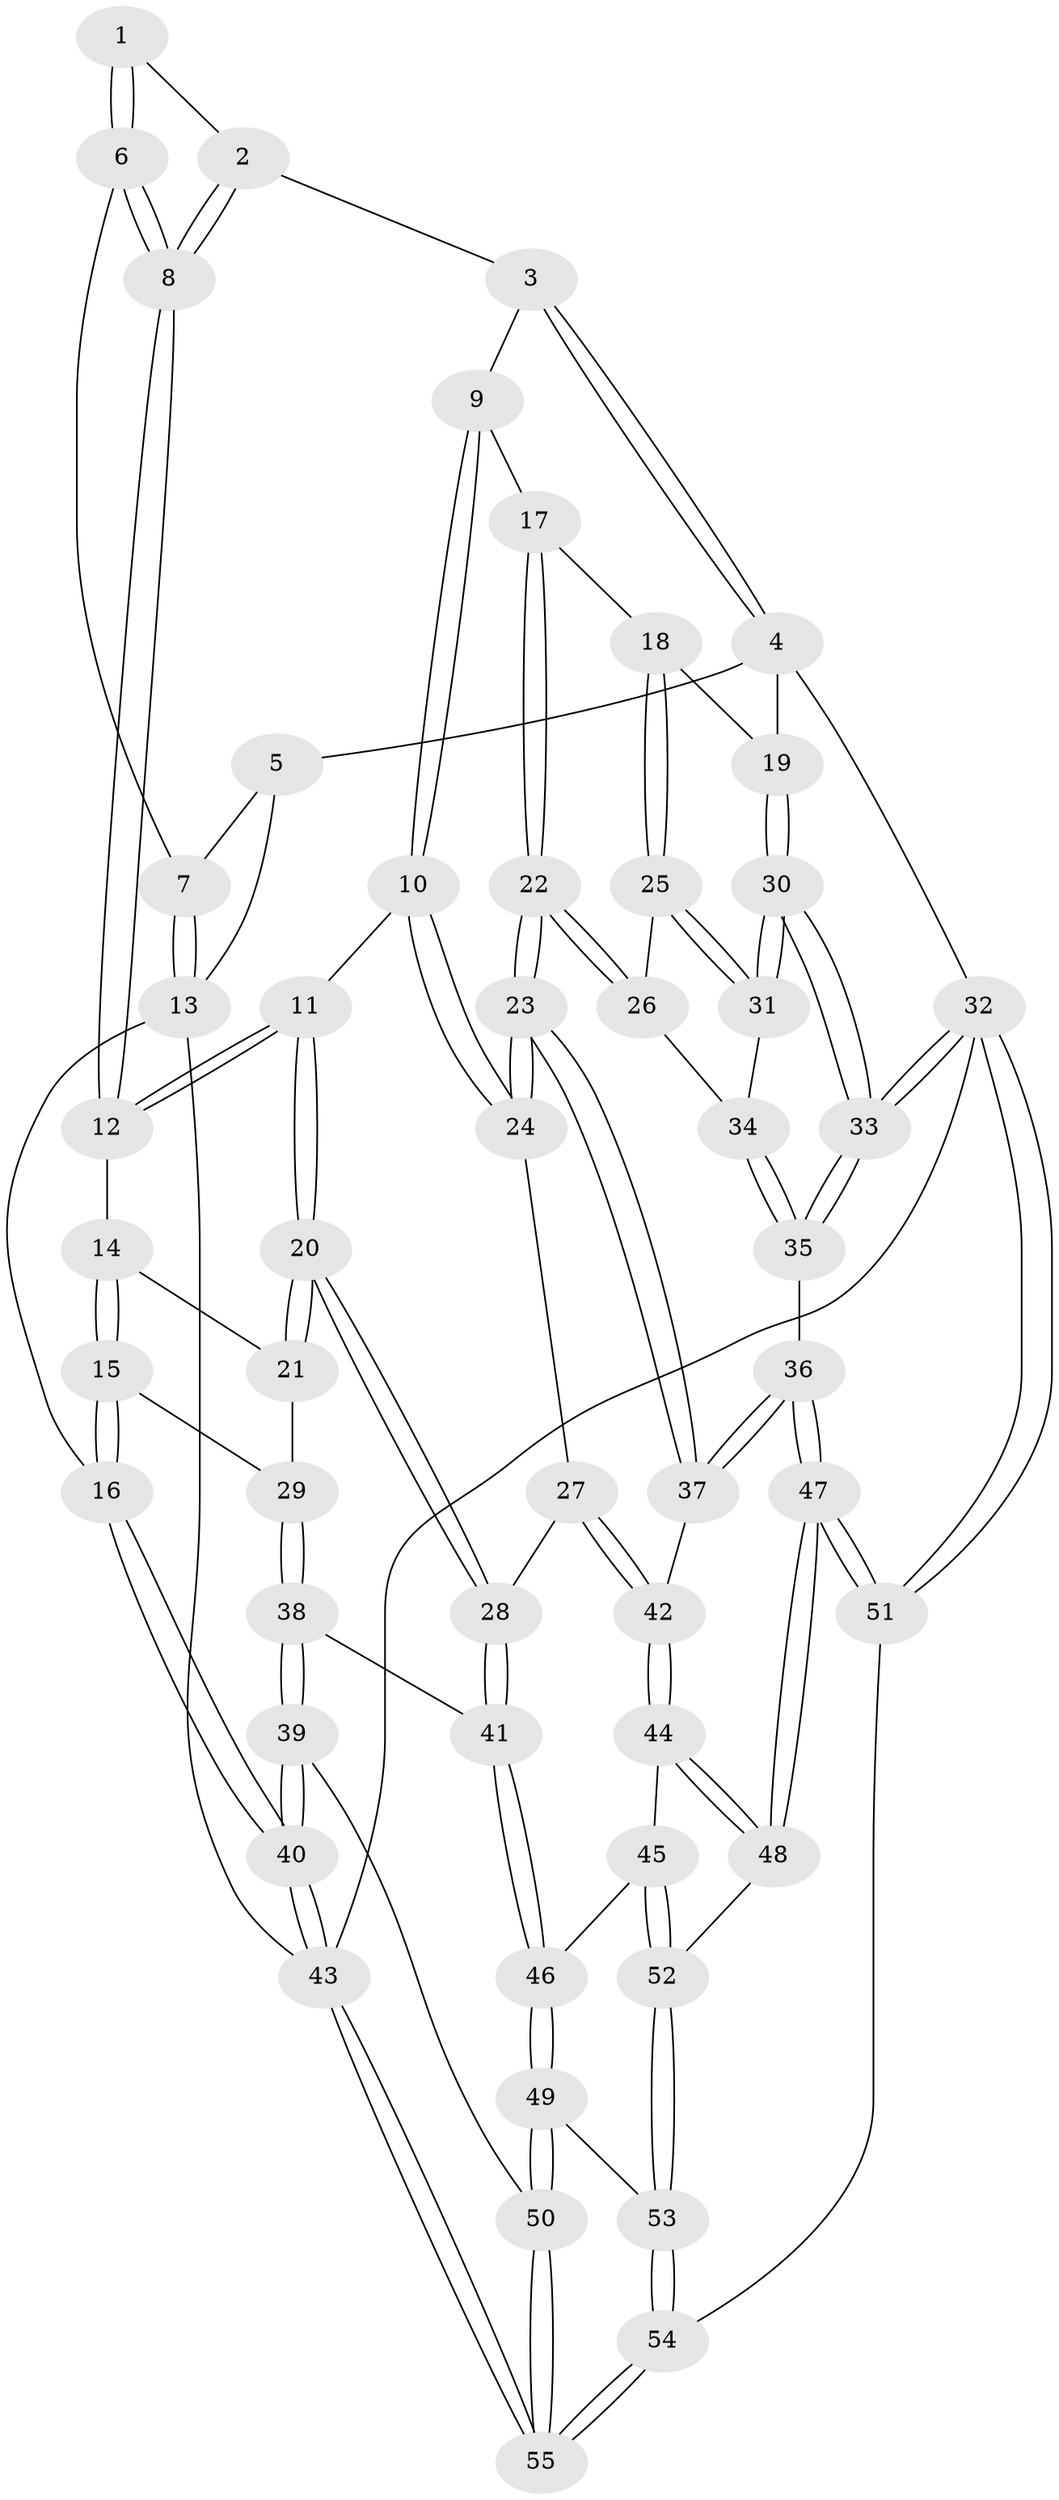 // Generated by graph-tools (version 1.1) at 2025/11/02/27/25 16:11:56]
// undirected, 55 vertices, 134 edges
graph export_dot {
graph [start="1"]
  node [color=gray90,style=filled];
  1 [pos="+0.13844097008064057+0"];
  2 [pos="+0.5014154808349219+0"];
  3 [pos="+0.5587531174709924+0"];
  4 [pos="+1+0"];
  5 [pos="+0.1333548228941249+0"];
  6 [pos="+0.16535930602534796+0.1849726580437468"];
  7 [pos="+0.03330703183694156+0.19291222250637727"];
  8 [pos="+0.25306398572962496+0.23617112382408034"];
  9 [pos="+0.5646821502386371+0.223728114764741"];
  10 [pos="+0.5245099966453773+0.362315231817734"];
  11 [pos="+0.43365314876522976+0.38717183051780185"];
  12 [pos="+0.2562004838231875+0.2677755130862051"];
  13 [pos="+0+0.3148550110125002"];
  14 [pos="+0.19313156529004072+0.36144193263015884"];
  15 [pos="+0+0.43733260824658954"];
  16 [pos="+0+0.3985616395629793"];
  17 [pos="+0.8435388211038354+0.3548588767215896"];
  18 [pos="+0.9812660452236117+0.24053912234220262"];
  19 [pos="+1+0"];
  20 [pos="+0.3364758795551495+0.5490784489542071"];
  21 [pos="+0.23615006396994084+0.4520212674454866"];
  22 [pos="+0.738687026001756+0.5194120771870185"];
  23 [pos="+0.6967578470402065+0.5420087083281552"];
  24 [pos="+0.6631990351276326+0.519553815849025"];
  25 [pos="+0.9383042001646454+0.545458580006"];
  26 [pos="+0.796784546610641+0.5411204156618085"];
  27 [pos="+0.3749918034831544+0.5924348194931575"];
  28 [pos="+0.33620115757545865+0.5870121611580138"];
  29 [pos="+0.08670219665810126+0.5672774205985425"];
  30 [pos="+1+0.6062275397132761"];
  31 [pos="+1+0.5860744082555979"];
  32 [pos="+1+1"];
  33 [pos="+1+0.839221434756317"];
  34 [pos="+0.893314201227062+0.6318326092388008"];
  35 [pos="+0.9466423422023229+0.7939551444834088"];
  36 [pos="+0.8433554292323404+0.8034478943204191"];
  37 [pos="+0.6921891045991978+0.571400370193636"];
  38 [pos="+0.18327716421849322+0.6968041347872655"];
  39 [pos="+0+0.8046652268080321"];
  40 [pos="+0+0.8455524394967129"];
  41 [pos="+0.2492874012546142+0.7126473115929888"];
  42 [pos="+0.5853756947702456+0.7145146113009215"];
  43 [pos="+0+1"];
  44 [pos="+0.5780989257440996+0.7397598525687805"];
  45 [pos="+0.4143758715247466+0.8165302491646913"];
  46 [pos="+0.2626093980599675+0.7389062976577169"];
  47 [pos="+0.7251436209600234+0.9289986677622146"];
  48 [pos="+0.6613687054788573+0.8857406683572391"];
  49 [pos="+0.2118352255176058+0.9426772985913954"];
  50 [pos="+0.18368838241618404+0.9922753948428699"];
  51 [pos="+0.769628797620317+1"];
  52 [pos="+0.45090748255334945+0.9529335075410834"];
  53 [pos="+0.44825413310578066+0.9641748729799575"];
  54 [pos="+0.46145670277115786+1"];
  55 [pos="+0.12492442054326362+1"];
  1 -- 2;
  1 -- 6;
  1 -- 6;
  2 -- 3;
  2 -- 8;
  2 -- 8;
  3 -- 4;
  3 -- 4;
  3 -- 9;
  4 -- 5;
  4 -- 19;
  4 -- 32;
  5 -- 7;
  5 -- 13;
  6 -- 7;
  6 -- 8;
  6 -- 8;
  7 -- 13;
  7 -- 13;
  8 -- 12;
  8 -- 12;
  9 -- 10;
  9 -- 10;
  9 -- 17;
  10 -- 11;
  10 -- 24;
  10 -- 24;
  11 -- 12;
  11 -- 12;
  11 -- 20;
  11 -- 20;
  12 -- 14;
  13 -- 16;
  13 -- 43;
  14 -- 15;
  14 -- 15;
  14 -- 21;
  15 -- 16;
  15 -- 16;
  15 -- 29;
  16 -- 40;
  16 -- 40;
  17 -- 18;
  17 -- 22;
  17 -- 22;
  18 -- 19;
  18 -- 25;
  18 -- 25;
  19 -- 30;
  19 -- 30;
  20 -- 21;
  20 -- 21;
  20 -- 28;
  20 -- 28;
  21 -- 29;
  22 -- 23;
  22 -- 23;
  22 -- 26;
  22 -- 26;
  23 -- 24;
  23 -- 24;
  23 -- 37;
  23 -- 37;
  24 -- 27;
  25 -- 26;
  25 -- 31;
  25 -- 31;
  26 -- 34;
  27 -- 28;
  27 -- 42;
  27 -- 42;
  28 -- 41;
  28 -- 41;
  29 -- 38;
  29 -- 38;
  30 -- 31;
  30 -- 31;
  30 -- 33;
  30 -- 33;
  31 -- 34;
  32 -- 33;
  32 -- 33;
  32 -- 51;
  32 -- 51;
  32 -- 43;
  33 -- 35;
  33 -- 35;
  34 -- 35;
  34 -- 35;
  35 -- 36;
  36 -- 37;
  36 -- 37;
  36 -- 47;
  36 -- 47;
  37 -- 42;
  38 -- 39;
  38 -- 39;
  38 -- 41;
  39 -- 40;
  39 -- 40;
  39 -- 50;
  40 -- 43;
  40 -- 43;
  41 -- 46;
  41 -- 46;
  42 -- 44;
  42 -- 44;
  43 -- 55;
  43 -- 55;
  44 -- 45;
  44 -- 48;
  44 -- 48;
  45 -- 46;
  45 -- 52;
  45 -- 52;
  46 -- 49;
  46 -- 49;
  47 -- 48;
  47 -- 48;
  47 -- 51;
  47 -- 51;
  48 -- 52;
  49 -- 50;
  49 -- 50;
  49 -- 53;
  50 -- 55;
  50 -- 55;
  51 -- 54;
  52 -- 53;
  52 -- 53;
  53 -- 54;
  53 -- 54;
  54 -- 55;
  54 -- 55;
}
